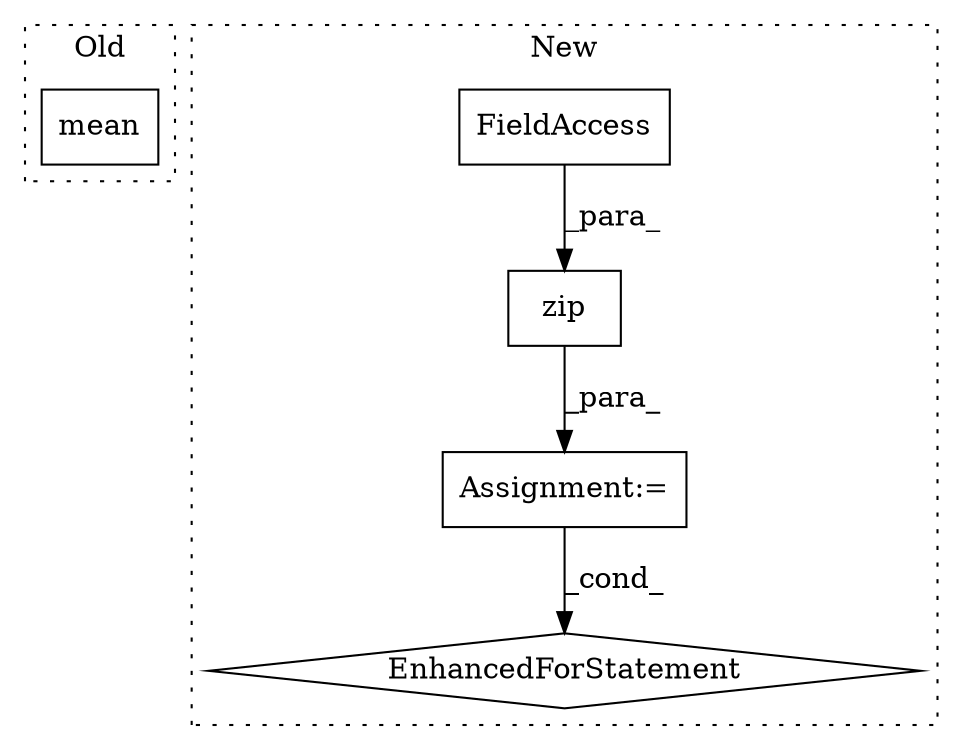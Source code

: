 digraph G {
subgraph cluster0 {
1 [label="mean" a="32" s="2460,2470" l="5,1" shape="box"];
label = "Old";
style="dotted";
}
subgraph cluster1 {
2 [label="zip" a="32" s="5054,5083" l="4,1" shape="box"];
3 [label="Assignment:=" a="7" s="4966,5084" l="74,2" shape="box"];
4 [label="EnhancedForStatement" a="70" s="4966,5084" l="74,2" shape="diamond"];
5 [label="FieldAccess" a="22" s="5058" l="17" shape="box"];
label = "New";
style="dotted";
}
2 -> 3 [label="_para_"];
3 -> 4 [label="_cond_"];
5 -> 2 [label="_para_"];
}